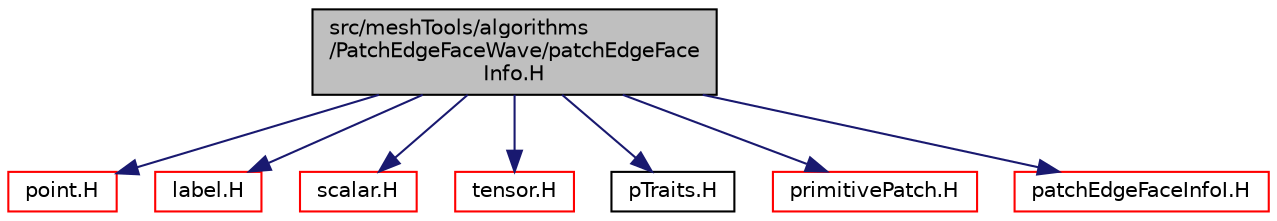digraph "src/meshTools/algorithms/PatchEdgeFaceWave/patchEdgeFaceInfo.H"
{
  bgcolor="transparent";
  edge [fontname="Helvetica",fontsize="10",labelfontname="Helvetica",labelfontsize="10"];
  node [fontname="Helvetica",fontsize="10",shape=record];
  Node1 [label="src/meshTools/algorithms\l/PatchEdgeFaceWave/patchEdgeFace\lInfo.H",height=0.2,width=0.4,color="black", fillcolor="grey75", style="filled", fontcolor="black"];
  Node1 -> Node2 [color="midnightblue",fontsize="10",style="solid",fontname="Helvetica"];
  Node2 [label="point.H",height=0.2,width=0.4,color="red",URL="$a08800.html"];
  Node1 -> Node3 [color="midnightblue",fontsize="10",style="solid",fontname="Helvetica"];
  Node3 [label="label.H",height=0.2,width=0.4,color="red",URL="$a08904.html"];
  Node1 -> Node4 [color="midnightblue",fontsize="10",style="solid",fontname="Helvetica"];
  Node4 [label="scalar.H",height=0.2,width=0.4,color="red",URL="$a08967.html"];
  Node1 -> Node5 [color="midnightblue",fontsize="10",style="solid",fontname="Helvetica"];
  Node5 [label="tensor.H",height=0.2,width=0.4,color="red",URL="$a09042.html"];
  Node1 -> Node6 [color="midnightblue",fontsize="10",style="solid",fontname="Helvetica"];
  Node6 [label="pTraits.H",height=0.2,width=0.4,color="black",URL="$a08933.html"];
  Node1 -> Node7 [color="midnightblue",fontsize="10",style="solid",fontname="Helvetica"];
  Node7 [label="primitivePatch.H",height=0.2,width=0.4,color="red",URL="$a08768.html"];
  Node1 -> Node8 [color="midnightblue",fontsize="10",style="solid",fontname="Helvetica"];
  Node8 [label="patchEdgeFaceInfoI.H",height=0.2,width=0.4,color="red",URL="$a07170.html"];
}
